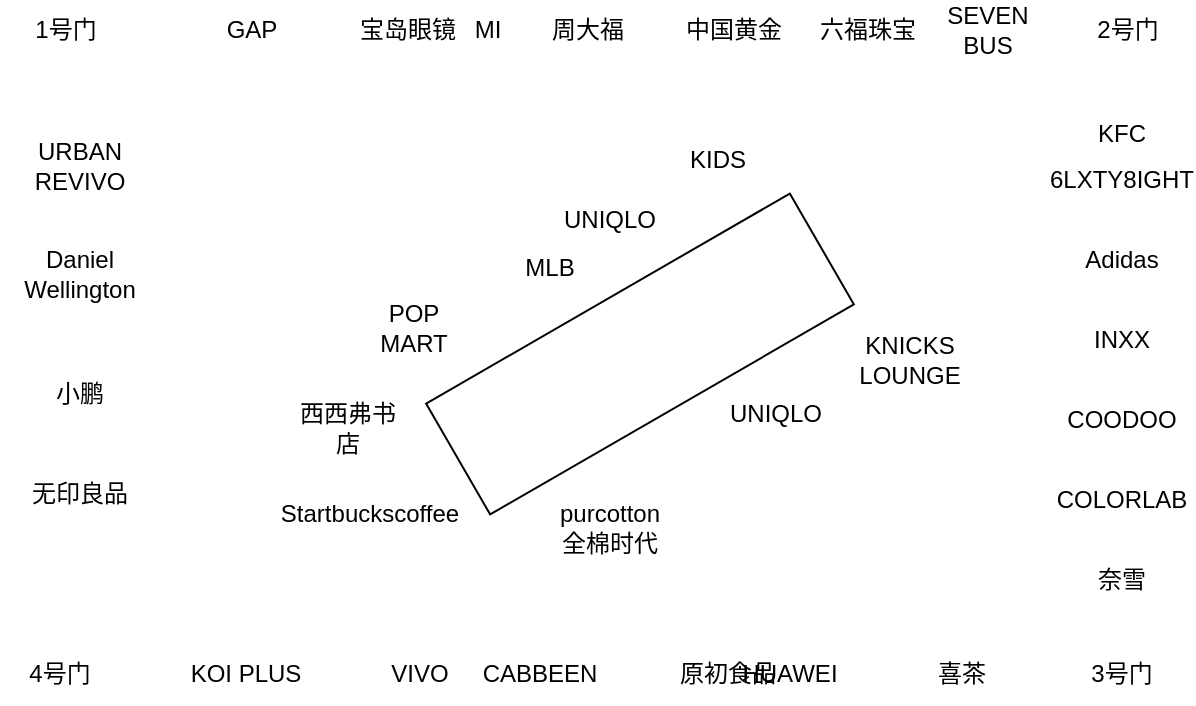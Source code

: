 <mxfile version="18.0.6" type="device"><diagram id="jZBb3kCbkGV2nfbiF95u" name="第 1 页"><mxGraphModel dx="782" dy="539" grid="1" gridSize="10" guides="1" tooltips="1" connect="1" arrows="1" fold="1" page="1" pageScale="1" pageWidth="827" pageHeight="1169" math="0" shadow="0"><root><mxCell id="0"/><mxCell id="1" parent="0"/><mxCell id="qFaW84Yw7TWR2He5klyx-1" value="1号门" style="text;html=1;strokeColor=none;fillColor=none;align=center;verticalAlign=middle;whiteSpace=wrap;rounded=0;" vertex="1" parent="1"><mxGeometry x="82" y="68" width="60" height="30" as="geometry"/></mxCell><mxCell id="qFaW84Yw7TWR2He5klyx-2" value="2号门" style="text;html=1;strokeColor=none;fillColor=none;align=center;verticalAlign=middle;whiteSpace=wrap;rounded=0;" vertex="1" parent="1"><mxGeometry x="613" y="68" width="60" height="30" as="geometry"/></mxCell><mxCell id="qFaW84Yw7TWR2He5klyx-3" value="4号门" style="text;html=1;strokeColor=none;fillColor=none;align=center;verticalAlign=middle;whiteSpace=wrap;rounded=0;" vertex="1" parent="1"><mxGeometry x="79" y="390" width="60" height="30" as="geometry"/></mxCell><mxCell id="qFaW84Yw7TWR2He5klyx-4" value="3号门" style="text;html=1;strokeColor=none;fillColor=none;align=center;verticalAlign=middle;whiteSpace=wrap;rounded=0;" vertex="1" parent="1"><mxGeometry x="610" y="390" width="60" height="30" as="geometry"/></mxCell><mxCell id="qFaW84Yw7TWR2He5klyx-5" value="URBAN REVIVO" style="text;html=1;strokeColor=none;fillColor=none;align=center;verticalAlign=middle;whiteSpace=wrap;rounded=0;" vertex="1" parent="1"><mxGeometry x="89" y="136" width="60" height="30" as="geometry"/></mxCell><mxCell id="qFaW84Yw7TWR2He5klyx-6" value="Daniel &lt;br&gt;Wellington" style="text;html=1;strokeColor=none;fillColor=none;align=center;verticalAlign=middle;whiteSpace=wrap;rounded=0;" vertex="1" parent="1"><mxGeometry x="89" y="190" width="60" height="30" as="geometry"/></mxCell><mxCell id="qFaW84Yw7TWR2He5klyx-7" value="小鹏" style="text;html=1;strokeColor=none;fillColor=none;align=center;verticalAlign=middle;whiteSpace=wrap;rounded=0;" vertex="1" parent="1"><mxGeometry x="89" y="250" width="60" height="30" as="geometry"/></mxCell><mxCell id="qFaW84Yw7TWR2He5klyx-8" value="无印良品" style="text;html=1;strokeColor=none;fillColor=none;align=center;verticalAlign=middle;whiteSpace=wrap;rounded=0;" vertex="1" parent="1"><mxGeometry x="89" y="300" width="60" height="30" as="geometry"/></mxCell><mxCell id="qFaW84Yw7TWR2He5klyx-9" value="KOI PLUS" style="text;html=1;strokeColor=none;fillColor=none;align=center;verticalAlign=middle;whiteSpace=wrap;rounded=0;" vertex="1" parent="1"><mxGeometry x="172" y="390" width="60" height="30" as="geometry"/></mxCell><mxCell id="qFaW84Yw7TWR2He5klyx-10" value="VIVO" style="text;html=1;strokeColor=none;fillColor=none;align=center;verticalAlign=middle;whiteSpace=wrap;rounded=0;" vertex="1" parent="1"><mxGeometry x="259" y="390" width="60" height="30" as="geometry"/></mxCell><mxCell id="qFaW84Yw7TWR2He5klyx-11" value="CABBEEN" style="text;html=1;strokeColor=none;fillColor=none;align=center;verticalAlign=middle;whiteSpace=wrap;rounded=0;" vertex="1" parent="1"><mxGeometry x="319" y="390" width="60" height="30" as="geometry"/></mxCell><mxCell id="qFaW84Yw7TWR2He5klyx-12" value="原初食品" style="text;html=1;strokeColor=none;fillColor=none;align=center;verticalAlign=middle;whiteSpace=wrap;rounded=0;" vertex="1" parent="1"><mxGeometry x="413" y="390" width="60" height="30" as="geometry"/></mxCell><mxCell id="qFaW84Yw7TWR2He5klyx-13" value="HUAWEI" style="text;html=1;strokeColor=none;fillColor=none;align=center;verticalAlign=middle;whiteSpace=wrap;rounded=0;" vertex="1" parent="1"><mxGeometry x="444" y="390" width="60" height="30" as="geometry"/></mxCell><mxCell id="qFaW84Yw7TWR2He5klyx-14" value="喜茶" style="text;html=1;strokeColor=none;fillColor=none;align=center;verticalAlign=middle;whiteSpace=wrap;rounded=0;" vertex="1" parent="1"><mxGeometry x="530" y="390" width="60" height="30" as="geometry"/></mxCell><mxCell id="qFaW84Yw7TWR2He5klyx-15" value="奈雪" style="text;html=1;strokeColor=none;fillColor=none;align=center;verticalAlign=middle;whiteSpace=wrap;rounded=0;" vertex="1" parent="1"><mxGeometry x="610" y="343" width="60" height="30" as="geometry"/></mxCell><mxCell id="qFaW84Yw7TWR2He5klyx-16" value="COLORLAB" style="text;html=1;strokeColor=none;fillColor=none;align=center;verticalAlign=middle;whiteSpace=wrap;rounded=0;" vertex="1" parent="1"><mxGeometry x="610" y="303" width="60" height="30" as="geometry"/></mxCell><mxCell id="qFaW84Yw7TWR2He5klyx-17" value="COODOO" style="text;html=1;strokeColor=none;fillColor=none;align=center;verticalAlign=middle;whiteSpace=wrap;rounded=0;" vertex="1" parent="1"><mxGeometry x="610" y="263" width="60" height="30" as="geometry"/></mxCell><mxCell id="qFaW84Yw7TWR2He5klyx-18" value="INXX" style="text;html=1;strokeColor=none;fillColor=none;align=center;verticalAlign=middle;whiteSpace=wrap;rounded=0;" vertex="1" parent="1"><mxGeometry x="610" y="223" width="60" height="30" as="geometry"/></mxCell><mxCell id="qFaW84Yw7TWR2He5klyx-19" value="Adidas" style="text;html=1;strokeColor=none;fillColor=none;align=center;verticalAlign=middle;whiteSpace=wrap;rounded=0;" vertex="1" parent="1"><mxGeometry x="610" y="183" width="60" height="30" as="geometry"/></mxCell><mxCell id="qFaW84Yw7TWR2He5klyx-20" value="6LXTY8IGHT" style="text;html=1;strokeColor=none;fillColor=none;align=center;verticalAlign=middle;whiteSpace=wrap;rounded=0;" vertex="1" parent="1"><mxGeometry x="610" y="143" width="60" height="30" as="geometry"/></mxCell><mxCell id="qFaW84Yw7TWR2He5klyx-21" value="KFC" style="text;html=1;strokeColor=none;fillColor=none;align=center;verticalAlign=middle;whiteSpace=wrap;rounded=0;" vertex="1" parent="1"><mxGeometry x="610" y="120" width="60" height="30" as="geometry"/></mxCell><mxCell id="qFaW84Yw7TWR2He5klyx-22" value="SEVEN BUS" style="text;html=1;strokeColor=none;fillColor=none;align=center;verticalAlign=middle;whiteSpace=wrap;rounded=0;" vertex="1" parent="1"><mxGeometry x="543" y="68" width="60" height="30" as="geometry"/></mxCell><mxCell id="qFaW84Yw7TWR2He5klyx-23" value="六福珠宝" style="text;html=1;strokeColor=none;fillColor=none;align=center;verticalAlign=middle;whiteSpace=wrap;rounded=0;" vertex="1" parent="1"><mxGeometry x="483" y="68" width="60" height="30" as="geometry"/></mxCell><mxCell id="qFaW84Yw7TWR2He5klyx-24" value="中国黄金" style="text;html=1;strokeColor=none;fillColor=none;align=center;verticalAlign=middle;whiteSpace=wrap;rounded=0;" vertex="1" parent="1"><mxGeometry x="416" y="68" width="60" height="30" as="geometry"/></mxCell><mxCell id="qFaW84Yw7TWR2He5klyx-25" value="周大福" style="text;html=1;strokeColor=none;fillColor=none;align=center;verticalAlign=middle;whiteSpace=wrap;rounded=0;" vertex="1" parent="1"><mxGeometry x="343" y="68" width="60" height="30" as="geometry"/></mxCell><mxCell id="qFaW84Yw7TWR2He5klyx-26" value="MI" style="text;html=1;strokeColor=none;fillColor=none;align=center;verticalAlign=middle;whiteSpace=wrap;rounded=0;" vertex="1" parent="1"><mxGeometry x="293" y="68" width="60" height="30" as="geometry"/></mxCell><mxCell id="qFaW84Yw7TWR2He5klyx-27" value="宝岛眼镜" style="text;html=1;strokeColor=none;fillColor=none;align=center;verticalAlign=middle;whiteSpace=wrap;rounded=0;" vertex="1" parent="1"><mxGeometry x="253" y="68" width="60" height="30" as="geometry"/></mxCell><mxCell id="qFaW84Yw7TWR2He5klyx-28" value="GAP" style="text;html=1;strokeColor=none;fillColor=none;align=center;verticalAlign=middle;whiteSpace=wrap;rounded=0;" vertex="1" parent="1"><mxGeometry x="175" y="68" width="60" height="30" as="geometry"/></mxCell><mxCell id="qFaW84Yw7TWR2He5klyx-30" value="" style="rounded=0;whiteSpace=wrap;html=1;rotation=-30;" vertex="1" parent="1"><mxGeometry x="294" y="213" width="210" height="64" as="geometry"/></mxCell><mxCell id="qFaW84Yw7TWR2He5klyx-31" value="KIDS" style="text;html=1;strokeColor=none;fillColor=none;align=center;verticalAlign=middle;whiteSpace=wrap;rounded=0;" vertex="1" parent="1"><mxGeometry x="408" y="133" width="60" height="30" as="geometry"/></mxCell><mxCell id="qFaW84Yw7TWR2He5klyx-32" value="UNIQLO" style="text;html=1;strokeColor=none;fillColor=none;align=center;verticalAlign=middle;whiteSpace=wrap;rounded=0;" vertex="1" parent="1"><mxGeometry x="354" y="163" width="60" height="30" as="geometry"/></mxCell><mxCell id="qFaW84Yw7TWR2He5klyx-33" value="MLB" style="text;html=1;strokeColor=none;fillColor=none;align=center;verticalAlign=middle;whiteSpace=wrap;rounded=0;" vertex="1" parent="1"><mxGeometry x="324" y="187" width="60" height="30" as="geometry"/></mxCell><mxCell id="qFaW84Yw7TWR2He5klyx-34" value="POP MART" style="text;html=1;strokeColor=none;fillColor=none;align=center;verticalAlign=middle;whiteSpace=wrap;rounded=0;" vertex="1" parent="1"><mxGeometry x="256" y="217" width="60" height="30" as="geometry"/></mxCell><mxCell id="qFaW84Yw7TWR2He5klyx-35" value="西西弗书店" style="text;html=1;strokeColor=none;fillColor=none;align=center;verticalAlign=middle;whiteSpace=wrap;rounded=0;" vertex="1" parent="1"><mxGeometry x="223" y="267" width="60" height="30" as="geometry"/></mxCell><mxCell id="qFaW84Yw7TWR2He5klyx-36" value="Startbuckscoffee" style="text;html=1;strokeColor=none;fillColor=none;align=center;verticalAlign=middle;whiteSpace=wrap;rounded=0;" vertex="1" parent="1"><mxGeometry x="234" y="310" width="60" height="30" as="geometry"/></mxCell><mxCell id="qFaW84Yw7TWR2He5klyx-37" value="purcotton 全棉时代" style="text;html=1;strokeColor=none;fillColor=none;align=center;verticalAlign=middle;whiteSpace=wrap;rounded=0;" vertex="1" parent="1"><mxGeometry x="354" y="317" width="60" height="30" as="geometry"/></mxCell><mxCell id="qFaW84Yw7TWR2He5klyx-38" value="UNIQLO" style="text;html=1;strokeColor=none;fillColor=none;align=center;verticalAlign=middle;whiteSpace=wrap;rounded=0;" vertex="1" parent="1"><mxGeometry x="437" y="260" width="60" height="30" as="geometry"/></mxCell><mxCell id="qFaW84Yw7TWR2He5klyx-39" value="KNICKS LOUNGE" style="text;html=1;strokeColor=none;fillColor=none;align=center;verticalAlign=middle;whiteSpace=wrap;rounded=0;" vertex="1" parent="1"><mxGeometry x="504" y="233" width="60" height="30" as="geometry"/></mxCell></root></mxGraphModel></diagram></mxfile>